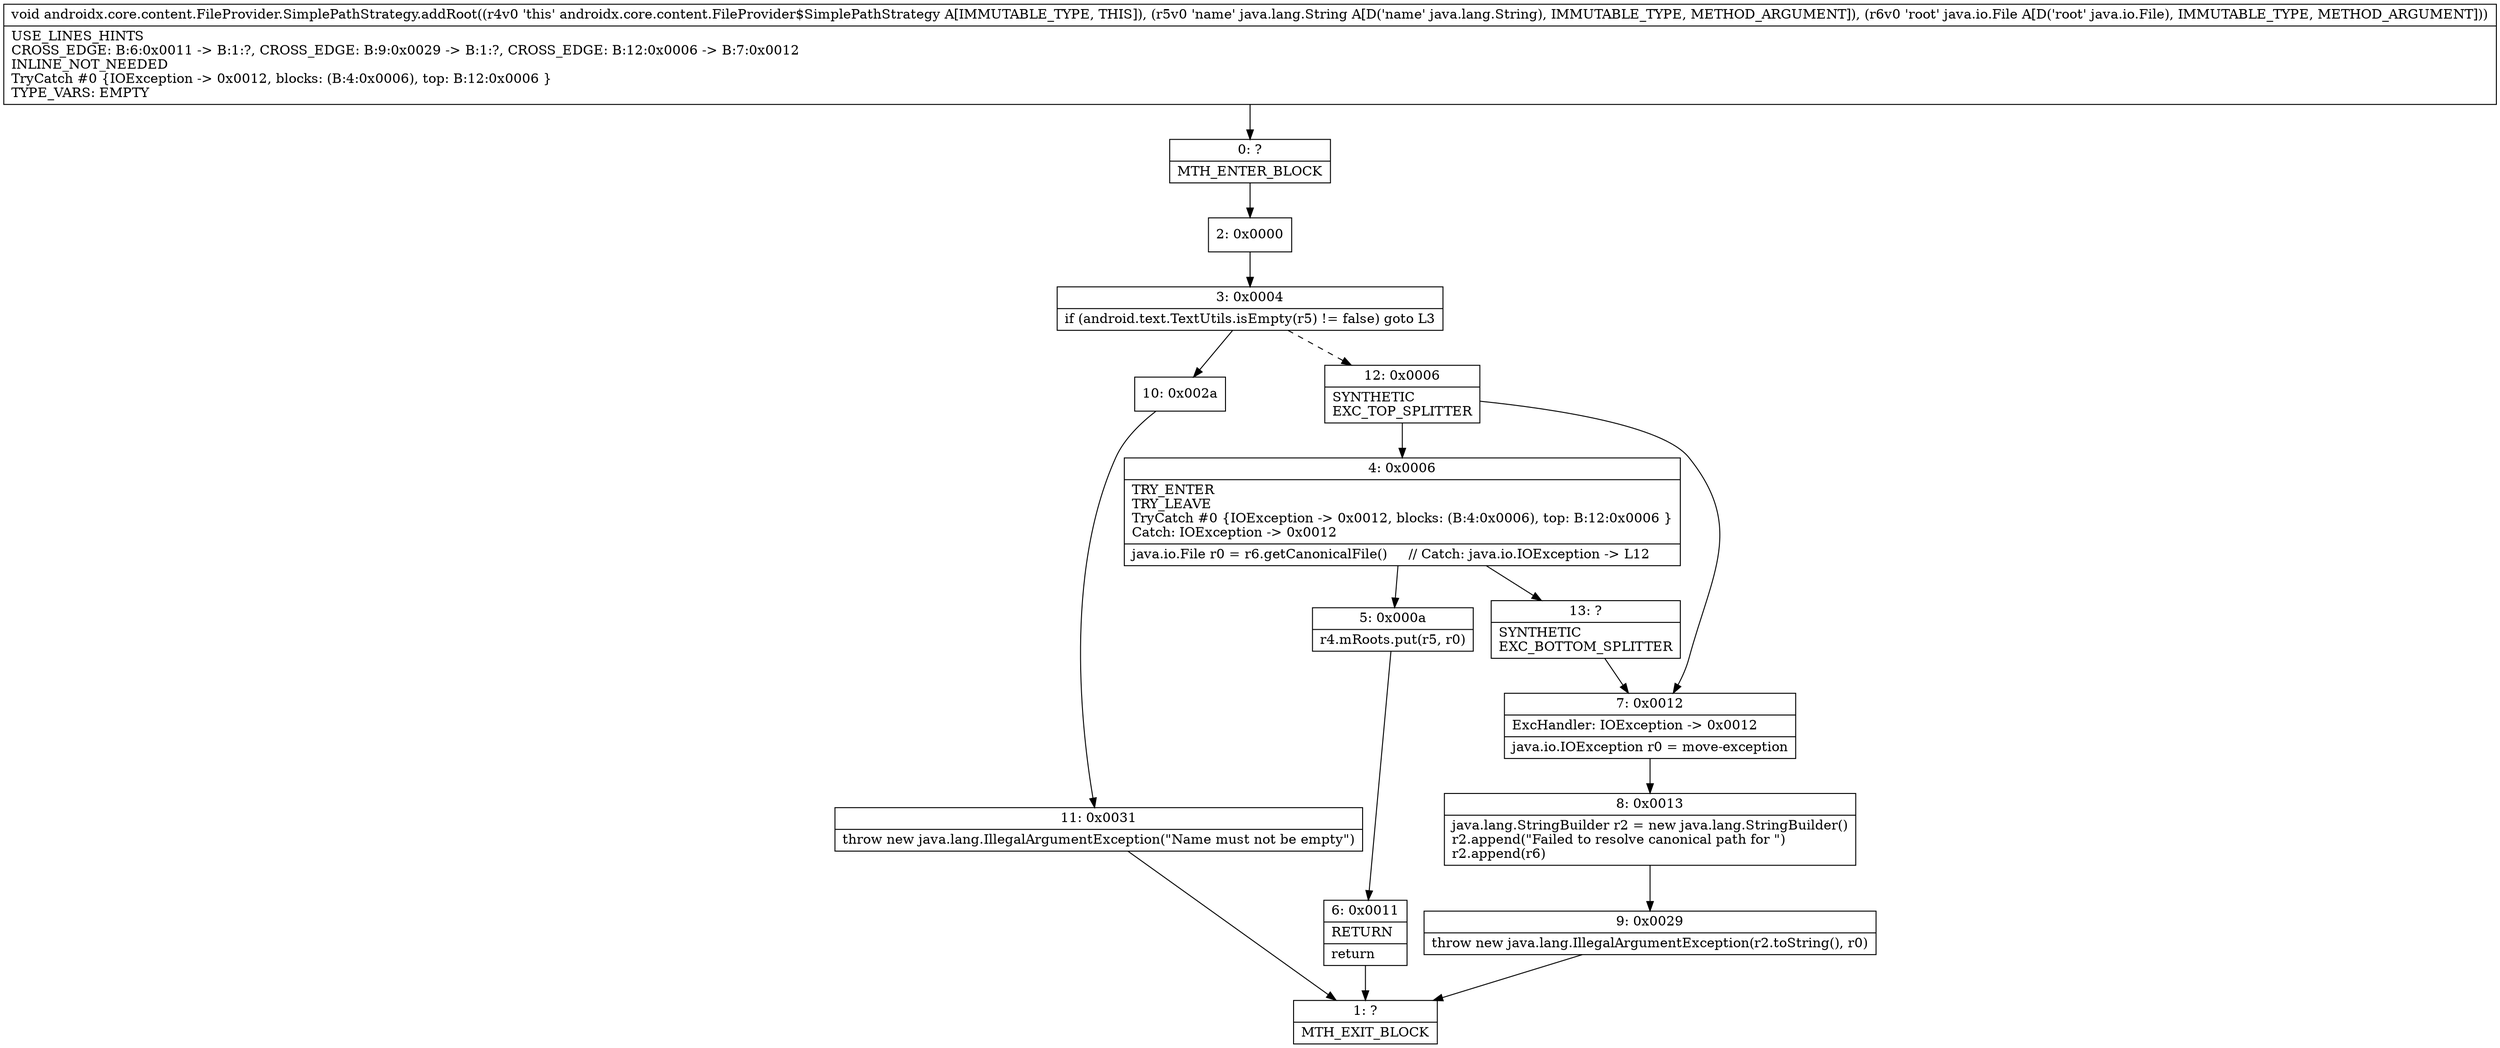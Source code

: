 digraph "CFG forandroidx.core.content.FileProvider.SimplePathStrategy.addRoot(Ljava\/lang\/String;Ljava\/io\/File;)V" {
Node_0 [shape=record,label="{0\:\ ?|MTH_ENTER_BLOCK\l}"];
Node_2 [shape=record,label="{2\:\ 0x0000}"];
Node_3 [shape=record,label="{3\:\ 0x0004|if (android.text.TextUtils.isEmpty(r5) != false) goto L3\l}"];
Node_10 [shape=record,label="{10\:\ 0x002a}"];
Node_11 [shape=record,label="{11\:\ 0x0031|throw new java.lang.IllegalArgumentException(\"Name must not be empty\")\l}"];
Node_1 [shape=record,label="{1\:\ ?|MTH_EXIT_BLOCK\l}"];
Node_12 [shape=record,label="{12\:\ 0x0006|SYNTHETIC\lEXC_TOP_SPLITTER\l}"];
Node_4 [shape=record,label="{4\:\ 0x0006|TRY_ENTER\lTRY_LEAVE\lTryCatch #0 \{IOException \-\> 0x0012, blocks: (B:4:0x0006), top: B:12:0x0006 \}\lCatch: IOException \-\> 0x0012\l|java.io.File r0 = r6.getCanonicalFile()     \/\/ Catch: java.io.IOException \-\> L12\l}"];
Node_5 [shape=record,label="{5\:\ 0x000a|r4.mRoots.put(r5, r0)\l}"];
Node_6 [shape=record,label="{6\:\ 0x0011|RETURN\l|return\l}"];
Node_13 [shape=record,label="{13\:\ ?|SYNTHETIC\lEXC_BOTTOM_SPLITTER\l}"];
Node_7 [shape=record,label="{7\:\ 0x0012|ExcHandler: IOException \-\> 0x0012\l|java.io.IOException r0 = move\-exception\l}"];
Node_8 [shape=record,label="{8\:\ 0x0013|java.lang.StringBuilder r2 = new java.lang.StringBuilder()\lr2.append(\"Failed to resolve canonical path for \")\lr2.append(r6)\l}"];
Node_9 [shape=record,label="{9\:\ 0x0029|throw new java.lang.IllegalArgumentException(r2.toString(), r0)\l}"];
MethodNode[shape=record,label="{void androidx.core.content.FileProvider.SimplePathStrategy.addRoot((r4v0 'this' androidx.core.content.FileProvider$SimplePathStrategy A[IMMUTABLE_TYPE, THIS]), (r5v0 'name' java.lang.String A[D('name' java.lang.String), IMMUTABLE_TYPE, METHOD_ARGUMENT]), (r6v0 'root' java.io.File A[D('root' java.io.File), IMMUTABLE_TYPE, METHOD_ARGUMENT]))  | USE_LINES_HINTS\lCROSS_EDGE: B:6:0x0011 \-\> B:1:?, CROSS_EDGE: B:9:0x0029 \-\> B:1:?, CROSS_EDGE: B:12:0x0006 \-\> B:7:0x0012\lINLINE_NOT_NEEDED\lTryCatch #0 \{IOException \-\> 0x0012, blocks: (B:4:0x0006), top: B:12:0x0006 \}\lTYPE_VARS: EMPTY\l}"];
MethodNode -> Node_0;Node_0 -> Node_2;
Node_2 -> Node_3;
Node_3 -> Node_10;
Node_3 -> Node_12[style=dashed];
Node_10 -> Node_11;
Node_11 -> Node_1;
Node_12 -> Node_4;
Node_12 -> Node_7;
Node_4 -> Node_5;
Node_4 -> Node_13;
Node_5 -> Node_6;
Node_6 -> Node_1;
Node_13 -> Node_7;
Node_7 -> Node_8;
Node_8 -> Node_9;
Node_9 -> Node_1;
}

